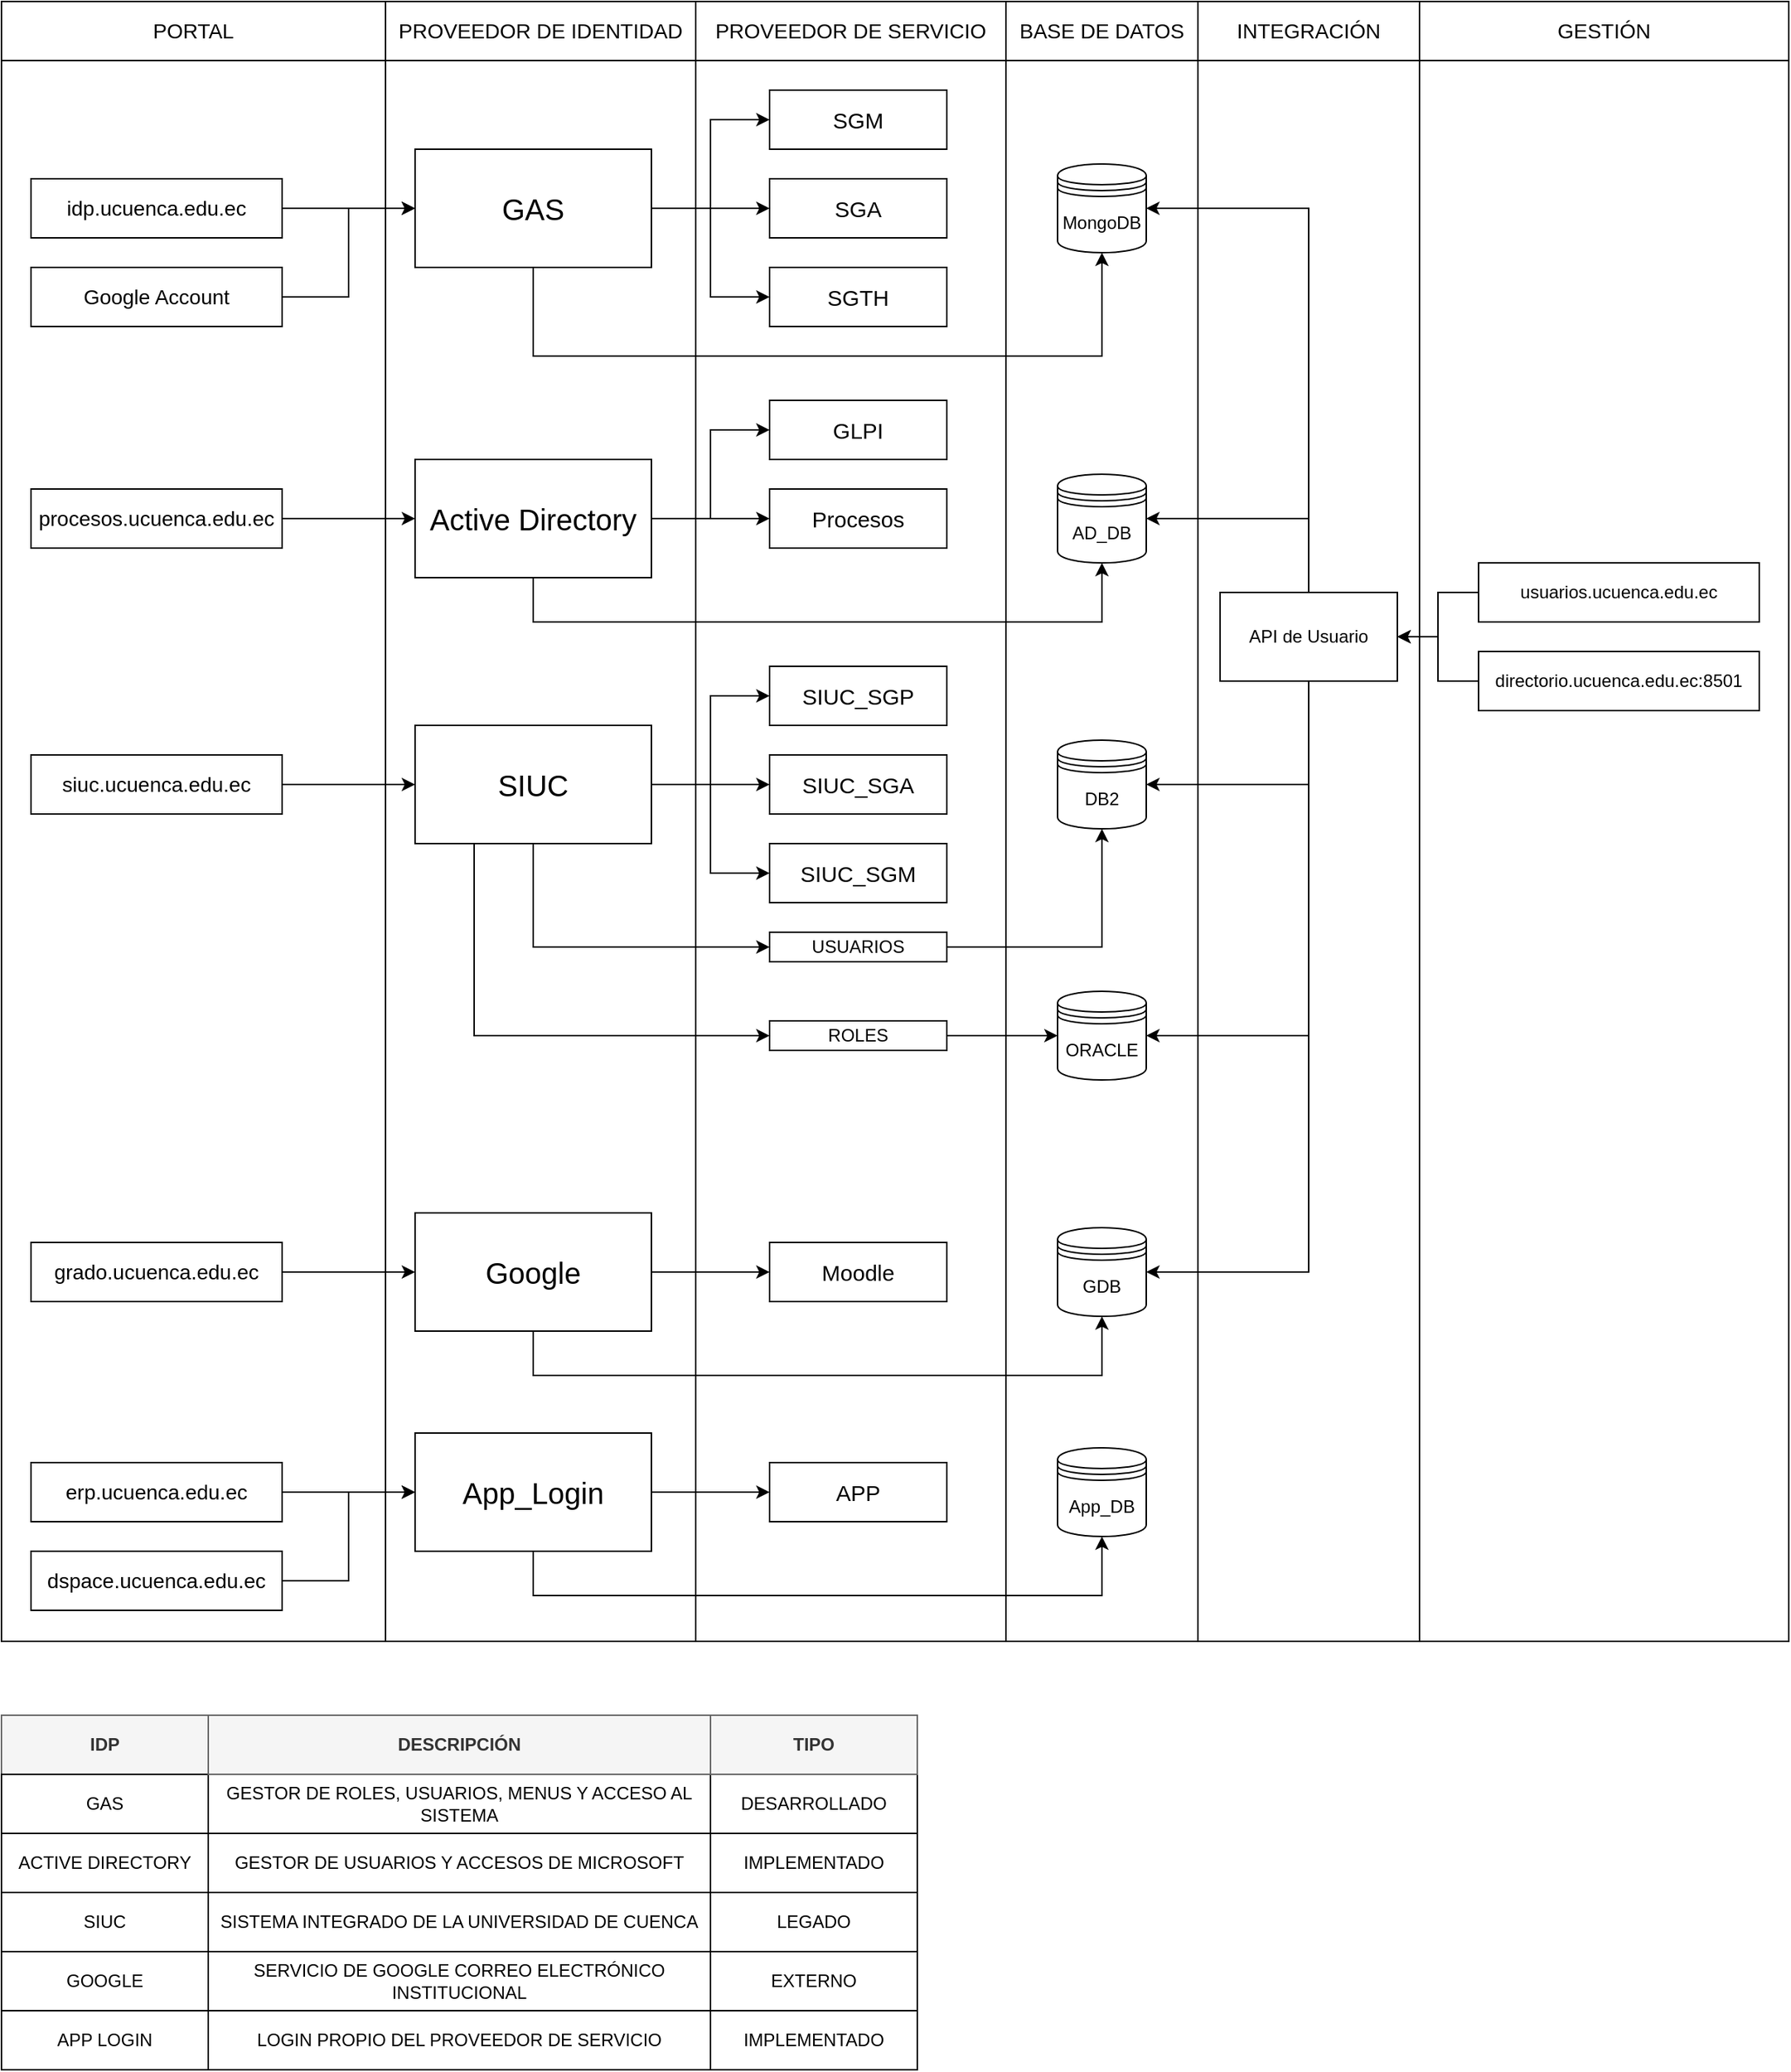 <mxfile version="24.0.6" type="github">
  <diagram name="Página-1" id="aYtTOjOPXWL-JHapWkfF">
    <mxGraphModel dx="1050" dy="562" grid="1" gridSize="10" guides="1" tooltips="1" connect="1" arrows="1" fold="1" page="1" pageScale="1" pageWidth="827" pageHeight="1169" math="0" shadow="0">
      <root>
        <mxCell id="0" />
        <mxCell id="1" parent="0" />
        <mxCell id="zNqXX4XhIxwrUQnyo6Yf-15" value="" style="rounded=0;whiteSpace=wrap;html=1;" vertex="1" parent="1">
          <mxGeometry x="960" y="120" width="250" height="1070" as="geometry" />
        </mxCell>
        <mxCell id="zNqXX4XhIxwrUQnyo6Yf-16" value="GESTIÓN" style="rounded=0;whiteSpace=wrap;html=1;fontSize=14;" vertex="1" parent="1">
          <mxGeometry x="960" y="80" width="250" height="40" as="geometry" />
        </mxCell>
        <mxCell id="yBSICujKQYAB_PKDXEbt-90" value="" style="rounded=0;whiteSpace=wrap;html=1;" parent="1" vertex="1">
          <mxGeometry x="810" y="120" width="150" height="1070" as="geometry" />
        </mxCell>
        <mxCell id="yBSICujKQYAB_PKDXEbt-89" value="" style="rounded=0;whiteSpace=wrap;html=1;" parent="1" vertex="1">
          <mxGeometry x="680" y="120" width="130" height="1070" as="geometry" />
        </mxCell>
        <mxCell id="yBSICujKQYAB_PKDXEbt-88" value="" style="rounded=0;whiteSpace=wrap;html=1;" parent="1" vertex="1">
          <mxGeometry x="470" y="120" width="210" height="1070" as="geometry" />
        </mxCell>
        <mxCell id="yBSICujKQYAB_PKDXEbt-87" value="" style="rounded=0;whiteSpace=wrap;html=1;" parent="1" vertex="1">
          <mxGeometry x="260" y="120" width="210" height="1070" as="geometry" />
        </mxCell>
        <mxCell id="yBSICujKQYAB_PKDXEbt-86" value="" style="rounded=0;whiteSpace=wrap;html=1;" parent="1" vertex="1">
          <mxGeometry y="120" width="260" height="1070" as="geometry" />
        </mxCell>
        <mxCell id="yBSICujKQYAB_PKDXEbt-6" style="edgeStyle=orthogonalEdgeStyle;rounded=0;orthogonalLoop=1;jettySize=auto;html=1;entryX=0;entryY=0.5;entryDx=0;entryDy=0;" parent="1" source="yBSICujKQYAB_PKDXEbt-2" target="yBSICujKQYAB_PKDXEbt-4" edge="1">
          <mxGeometry relative="1" as="geometry" />
        </mxCell>
        <mxCell id="yBSICujKQYAB_PKDXEbt-2" value="idp.ucuenca.edu.ec" style="rounded=0;whiteSpace=wrap;html=1;fontSize=14;" parent="1" vertex="1">
          <mxGeometry x="20" y="200" width="170" height="40" as="geometry" />
        </mxCell>
        <mxCell id="yBSICujKQYAB_PKDXEbt-15" style="edgeStyle=orthogonalEdgeStyle;rounded=0;orthogonalLoop=1;jettySize=auto;html=1;exitX=1;exitY=0.5;exitDx=0;exitDy=0;entryX=0;entryY=0.5;entryDx=0;entryDy=0;" parent="1" source="yBSICujKQYAB_PKDXEbt-4" target="yBSICujKQYAB_PKDXEbt-9" edge="1">
          <mxGeometry relative="1" as="geometry" />
        </mxCell>
        <mxCell id="yBSICujKQYAB_PKDXEbt-17" style="edgeStyle=orthogonalEdgeStyle;rounded=0;orthogonalLoop=1;jettySize=auto;html=1;exitX=1;exitY=0.5;exitDx=0;exitDy=0;entryX=0;entryY=0.5;entryDx=0;entryDy=0;" parent="1" source="yBSICujKQYAB_PKDXEbt-4" target="yBSICujKQYAB_PKDXEbt-10" edge="1">
          <mxGeometry relative="1" as="geometry" />
        </mxCell>
        <mxCell id="yBSICujKQYAB_PKDXEbt-18" style="edgeStyle=orthogonalEdgeStyle;rounded=0;orthogonalLoop=1;jettySize=auto;html=1;exitX=1;exitY=0.5;exitDx=0;exitDy=0;entryX=0;entryY=0.5;entryDx=0;entryDy=0;" parent="1" source="yBSICujKQYAB_PKDXEbt-4" target="yBSICujKQYAB_PKDXEbt-12" edge="1">
          <mxGeometry relative="1" as="geometry" />
        </mxCell>
        <mxCell id="yBSICujKQYAB_PKDXEbt-19" style="edgeStyle=orthogonalEdgeStyle;rounded=0;orthogonalLoop=1;jettySize=auto;html=1;exitX=0.5;exitY=1;exitDx=0;exitDy=0;entryX=0.5;entryY=1;entryDx=0;entryDy=0;" parent="1" source="yBSICujKQYAB_PKDXEbt-4" target="yBSICujKQYAB_PKDXEbt-8" edge="1">
          <mxGeometry relative="1" as="geometry">
            <Array as="points">
              <mxPoint x="360" y="320" />
              <mxPoint x="745" y="320" />
            </Array>
          </mxGeometry>
        </mxCell>
        <mxCell id="yBSICujKQYAB_PKDXEbt-4" value="GAS" style="rounded=0;whiteSpace=wrap;html=1;fontSize=20;" parent="1" vertex="1">
          <mxGeometry x="280" y="180" width="160" height="80" as="geometry" />
        </mxCell>
        <mxCell id="yBSICujKQYAB_PKDXEbt-8" value="MongoDB" style="shape=datastore;whiteSpace=wrap;html=1;" parent="1" vertex="1">
          <mxGeometry x="715" y="190" width="60" height="60" as="geometry" />
        </mxCell>
        <mxCell id="yBSICujKQYAB_PKDXEbt-9" value="SGM" style="rounded=0;whiteSpace=wrap;html=1;fontSize=15;" parent="1" vertex="1">
          <mxGeometry x="520" y="140" width="120" height="40" as="geometry" />
        </mxCell>
        <mxCell id="yBSICujKQYAB_PKDXEbt-10" value="SGA" style="rounded=0;whiteSpace=wrap;html=1;fontSize=15;" parent="1" vertex="1">
          <mxGeometry x="520" y="200" width="120" height="40" as="geometry" />
        </mxCell>
        <mxCell id="yBSICujKQYAB_PKDXEbt-12" value="SGTH" style="rounded=0;whiteSpace=wrap;html=1;fontSize=15;" parent="1" vertex="1">
          <mxGeometry x="520" y="260" width="120" height="40" as="geometry" />
        </mxCell>
        <mxCell id="zNqXX4XhIxwrUQnyo6Yf-23" style="edgeStyle=orthogonalEdgeStyle;rounded=0;orthogonalLoop=1;jettySize=auto;html=1;exitX=1;exitY=0.5;exitDx=0;exitDy=0;entryX=0;entryY=0.5;entryDx=0;entryDy=0;" edge="1" parent="1" source="yBSICujKQYAB_PKDXEbt-21" target="yBSICujKQYAB_PKDXEbt-4">
          <mxGeometry relative="1" as="geometry" />
        </mxCell>
        <mxCell id="yBSICujKQYAB_PKDXEbt-21" value="Google Account" style="rounded=0;whiteSpace=wrap;html=1;fontSize=14;" parent="1" vertex="1">
          <mxGeometry x="20" y="260" width="170" height="40" as="geometry" />
        </mxCell>
        <mxCell id="yBSICujKQYAB_PKDXEbt-25" style="edgeStyle=orthogonalEdgeStyle;rounded=0;orthogonalLoop=1;jettySize=auto;html=1;exitX=1;exitY=0.5;exitDx=0;exitDy=0;entryX=0;entryY=0.5;entryDx=0;entryDy=0;" parent="1" source="yBSICujKQYAB_PKDXEbt-29" target="yBSICujKQYAB_PKDXEbt-31" edge="1">
          <mxGeometry relative="1" as="geometry" />
        </mxCell>
        <mxCell id="yBSICujKQYAB_PKDXEbt-26" style="edgeStyle=orthogonalEdgeStyle;rounded=0;orthogonalLoop=1;jettySize=auto;html=1;exitX=1;exitY=0.5;exitDx=0;exitDy=0;entryX=0;entryY=0.5;entryDx=0;entryDy=0;" parent="1" source="yBSICujKQYAB_PKDXEbt-29" target="yBSICujKQYAB_PKDXEbt-32" edge="1">
          <mxGeometry relative="1" as="geometry" />
        </mxCell>
        <mxCell id="yBSICujKQYAB_PKDXEbt-28" style="edgeStyle=orthogonalEdgeStyle;rounded=0;orthogonalLoop=1;jettySize=auto;html=1;exitX=0.5;exitY=1;exitDx=0;exitDy=0;entryX=0.5;entryY=1;entryDx=0;entryDy=0;" parent="1" source="yBSICujKQYAB_PKDXEbt-29" target="yBSICujKQYAB_PKDXEbt-30" edge="1">
          <mxGeometry relative="1" as="geometry">
            <Array as="points">
              <mxPoint x="360" y="500" />
              <mxPoint x="745" y="500" />
            </Array>
          </mxGeometry>
        </mxCell>
        <mxCell id="yBSICujKQYAB_PKDXEbt-29" value="Active Directory" style="rounded=0;whiteSpace=wrap;html=1;fontSize=20;" parent="1" vertex="1">
          <mxGeometry x="280" y="390" width="160" height="80" as="geometry" />
        </mxCell>
        <mxCell id="yBSICujKQYAB_PKDXEbt-30" value="AD_DB" style="shape=datastore;whiteSpace=wrap;html=1;" parent="1" vertex="1">
          <mxGeometry x="715" y="400" width="60" height="60" as="geometry" />
        </mxCell>
        <mxCell id="yBSICujKQYAB_PKDXEbt-31" value="GLPI" style="rounded=0;whiteSpace=wrap;html=1;fontSize=15;" parent="1" vertex="1">
          <mxGeometry x="520" y="350" width="120" height="40" as="geometry" />
        </mxCell>
        <mxCell id="yBSICujKQYAB_PKDXEbt-32" value="Procesos" style="rounded=0;whiteSpace=wrap;html=1;fontSize=15;" parent="1" vertex="1">
          <mxGeometry x="520" y="410" width="120" height="40" as="geometry" />
        </mxCell>
        <mxCell id="zNqXX4XhIxwrUQnyo6Yf-24" style="edgeStyle=orthogonalEdgeStyle;rounded=0;orthogonalLoop=1;jettySize=auto;html=1;exitX=1;exitY=0.5;exitDx=0;exitDy=0;entryX=0;entryY=0.5;entryDx=0;entryDy=0;" edge="1" parent="1" source="yBSICujKQYAB_PKDXEbt-35" target="yBSICujKQYAB_PKDXEbt-29">
          <mxGeometry relative="1" as="geometry" />
        </mxCell>
        <mxCell id="yBSICujKQYAB_PKDXEbt-35" value="procesos.ucuenca.edu.ec" style="rounded=0;whiteSpace=wrap;html=1;fontSize=14;" parent="1" vertex="1">
          <mxGeometry x="20" y="410" width="170" height="40" as="geometry" />
        </mxCell>
        <mxCell id="yBSICujKQYAB_PKDXEbt-48" style="edgeStyle=orthogonalEdgeStyle;rounded=0;orthogonalLoop=1;jettySize=auto;html=1;entryX=0;entryY=0.5;entryDx=0;entryDy=0;" parent="1" source="yBSICujKQYAB_PKDXEbt-49" target="yBSICujKQYAB_PKDXEbt-54" edge="1">
          <mxGeometry relative="1" as="geometry" />
        </mxCell>
        <mxCell id="yBSICujKQYAB_PKDXEbt-49" value="siuc.ucuenca.edu.ec" style="rounded=0;whiteSpace=wrap;html=1;fontSize=14;" parent="1" vertex="1">
          <mxGeometry x="20" y="590" width="170" height="40" as="geometry" />
        </mxCell>
        <mxCell id="yBSICujKQYAB_PKDXEbt-50" style="edgeStyle=orthogonalEdgeStyle;rounded=0;orthogonalLoop=1;jettySize=auto;html=1;exitX=1;exitY=0.5;exitDx=0;exitDy=0;entryX=0;entryY=0.5;entryDx=0;entryDy=0;" parent="1" source="yBSICujKQYAB_PKDXEbt-54" target="yBSICujKQYAB_PKDXEbt-56" edge="1">
          <mxGeometry relative="1" as="geometry" />
        </mxCell>
        <mxCell id="yBSICujKQYAB_PKDXEbt-51" style="edgeStyle=orthogonalEdgeStyle;rounded=0;orthogonalLoop=1;jettySize=auto;html=1;exitX=1;exitY=0.5;exitDx=0;exitDy=0;entryX=0;entryY=0.5;entryDx=0;entryDy=0;" parent="1" source="yBSICujKQYAB_PKDXEbt-54" target="yBSICujKQYAB_PKDXEbt-57" edge="1">
          <mxGeometry relative="1" as="geometry" />
        </mxCell>
        <mxCell id="yBSICujKQYAB_PKDXEbt-52" style="edgeStyle=orthogonalEdgeStyle;rounded=0;orthogonalLoop=1;jettySize=auto;html=1;exitX=1;exitY=0.5;exitDx=0;exitDy=0;entryX=0;entryY=0.5;entryDx=0;entryDy=0;" parent="1" source="yBSICujKQYAB_PKDXEbt-54" target="yBSICujKQYAB_PKDXEbt-58" edge="1">
          <mxGeometry relative="1" as="geometry" />
        </mxCell>
        <mxCell id="zNqXX4XhIxwrUQnyo6Yf-18" style="edgeStyle=orthogonalEdgeStyle;rounded=0;orthogonalLoop=1;jettySize=auto;html=1;exitX=0.5;exitY=1;exitDx=0;exitDy=0;entryX=0;entryY=0.5;entryDx=0;entryDy=0;" edge="1" parent="1" source="yBSICujKQYAB_PKDXEbt-54" target="zNqXX4XhIxwrUQnyo6Yf-2">
          <mxGeometry relative="1" as="geometry" />
        </mxCell>
        <mxCell id="zNqXX4XhIxwrUQnyo6Yf-20" style="edgeStyle=orthogonalEdgeStyle;rounded=0;orthogonalLoop=1;jettySize=auto;html=1;exitX=0.25;exitY=1;exitDx=0;exitDy=0;entryX=0;entryY=0.5;entryDx=0;entryDy=0;" edge="1" parent="1" source="yBSICujKQYAB_PKDXEbt-54" target="zNqXX4XhIxwrUQnyo6Yf-3">
          <mxGeometry relative="1" as="geometry" />
        </mxCell>
        <mxCell id="yBSICujKQYAB_PKDXEbt-54" value="SIUC" style="rounded=0;whiteSpace=wrap;html=1;fontSize=20;" parent="1" vertex="1">
          <mxGeometry x="280" y="570" width="160" height="80" as="geometry" />
        </mxCell>
        <mxCell id="yBSICujKQYAB_PKDXEbt-55" value="DB2" style="shape=datastore;whiteSpace=wrap;html=1;" parent="1" vertex="1">
          <mxGeometry x="715" y="580" width="60" height="60" as="geometry" />
        </mxCell>
        <mxCell id="yBSICujKQYAB_PKDXEbt-56" value="SIUC_SGP" style="rounded=0;whiteSpace=wrap;html=1;fontSize=15;" parent="1" vertex="1">
          <mxGeometry x="520" y="530" width="120" height="40" as="geometry" />
        </mxCell>
        <mxCell id="yBSICujKQYAB_PKDXEbt-57" value="SIUC_SGA" style="rounded=0;whiteSpace=wrap;html=1;fontSize=15;" parent="1" vertex="1">
          <mxGeometry x="520" y="590" width="120" height="40" as="geometry" />
        </mxCell>
        <mxCell id="yBSICujKQYAB_PKDXEbt-58" value="SIUC_SGM" style="rounded=0;whiteSpace=wrap;html=1;fontSize=15;" parent="1" vertex="1">
          <mxGeometry x="520" y="650" width="120" height="40" as="geometry" />
        </mxCell>
        <mxCell id="yBSICujKQYAB_PKDXEbt-61" style="edgeStyle=orthogonalEdgeStyle;rounded=0;orthogonalLoop=1;jettySize=auto;html=1;entryX=0;entryY=0.5;entryDx=0;entryDy=0;" parent="1" source="yBSICujKQYAB_PKDXEbt-62" target="yBSICujKQYAB_PKDXEbt-66" edge="1">
          <mxGeometry relative="1" as="geometry" />
        </mxCell>
        <mxCell id="yBSICujKQYAB_PKDXEbt-62" value="grado.ucuenca.edu.ec" style="rounded=0;whiteSpace=wrap;html=1;fontSize=14;" parent="1" vertex="1">
          <mxGeometry x="20" y="920" width="170" height="40" as="geometry" />
        </mxCell>
        <mxCell id="yBSICujKQYAB_PKDXEbt-64" style="edgeStyle=orthogonalEdgeStyle;rounded=0;orthogonalLoop=1;jettySize=auto;html=1;exitX=1;exitY=0.5;exitDx=0;exitDy=0;entryX=0;entryY=0.5;entryDx=0;entryDy=0;" parent="1" source="yBSICujKQYAB_PKDXEbt-66" target="yBSICujKQYAB_PKDXEbt-69" edge="1">
          <mxGeometry relative="1" as="geometry" />
        </mxCell>
        <mxCell id="yBSICujKQYAB_PKDXEbt-65" style="edgeStyle=orthogonalEdgeStyle;rounded=0;orthogonalLoop=1;jettySize=auto;html=1;exitX=0.5;exitY=1;exitDx=0;exitDy=0;entryX=0.5;entryY=1;entryDx=0;entryDy=0;" parent="1" source="yBSICujKQYAB_PKDXEbt-66" target="yBSICujKQYAB_PKDXEbt-67" edge="1">
          <mxGeometry relative="1" as="geometry">
            <Array as="points">
              <mxPoint x="360" y="1010" />
              <mxPoint x="745" y="1010" />
            </Array>
          </mxGeometry>
        </mxCell>
        <mxCell id="yBSICujKQYAB_PKDXEbt-66" value="Google" style="rounded=0;whiteSpace=wrap;html=1;fontSize=20;" parent="1" vertex="1">
          <mxGeometry x="280" y="900" width="160" height="80" as="geometry" />
        </mxCell>
        <mxCell id="yBSICujKQYAB_PKDXEbt-67" value="GDB" style="shape=datastore;whiteSpace=wrap;html=1;" parent="1" vertex="1">
          <mxGeometry x="715" y="910" width="60" height="60" as="geometry" />
        </mxCell>
        <mxCell id="yBSICujKQYAB_PKDXEbt-69" value="Moodle" style="rounded=0;whiteSpace=wrap;html=1;fontSize=15;" parent="1" vertex="1">
          <mxGeometry x="520" y="920" width="120" height="40" as="geometry" />
        </mxCell>
        <mxCell id="yBSICujKQYAB_PKDXEbt-77" value="ORACLE" style="shape=datastore;whiteSpace=wrap;html=1;" parent="1" vertex="1">
          <mxGeometry x="715" y="750" width="60" height="60" as="geometry" />
        </mxCell>
        <mxCell id="zNqXX4XhIxwrUQnyo6Yf-4" style="edgeStyle=orthogonalEdgeStyle;rounded=0;orthogonalLoop=1;jettySize=auto;html=1;exitX=0.5;exitY=1;exitDx=0;exitDy=0;entryX=1;entryY=0.5;entryDx=0;entryDy=0;" edge="1" parent="1" source="yBSICujKQYAB_PKDXEbt-81" target="yBSICujKQYAB_PKDXEbt-67">
          <mxGeometry relative="1" as="geometry" />
        </mxCell>
        <mxCell id="zNqXX4XhIxwrUQnyo6Yf-6" style="edgeStyle=orthogonalEdgeStyle;rounded=0;orthogonalLoop=1;jettySize=auto;html=1;exitX=0.5;exitY=1;exitDx=0;exitDy=0;entryX=1;entryY=0.5;entryDx=0;entryDy=0;" edge="1" parent="1" source="yBSICujKQYAB_PKDXEbt-81" target="yBSICujKQYAB_PKDXEbt-77">
          <mxGeometry relative="1" as="geometry" />
        </mxCell>
        <mxCell id="zNqXX4XhIxwrUQnyo6Yf-7" style="edgeStyle=orthogonalEdgeStyle;rounded=0;orthogonalLoop=1;jettySize=auto;html=1;exitX=0.5;exitY=1;exitDx=0;exitDy=0;entryX=1;entryY=0.5;entryDx=0;entryDy=0;" edge="1" parent="1" source="yBSICujKQYAB_PKDXEbt-81" target="yBSICujKQYAB_PKDXEbt-55">
          <mxGeometry relative="1" as="geometry" />
        </mxCell>
        <mxCell id="zNqXX4XhIxwrUQnyo6Yf-8" style="edgeStyle=orthogonalEdgeStyle;rounded=0;orthogonalLoop=1;jettySize=auto;html=1;exitX=0.5;exitY=0;exitDx=0;exitDy=0;entryX=1;entryY=0.5;entryDx=0;entryDy=0;" edge="1" parent="1" source="yBSICujKQYAB_PKDXEbt-81" target="yBSICujKQYAB_PKDXEbt-30">
          <mxGeometry relative="1" as="geometry" />
        </mxCell>
        <mxCell id="zNqXX4XhIxwrUQnyo6Yf-9" style="edgeStyle=orthogonalEdgeStyle;rounded=0;orthogonalLoop=1;jettySize=auto;html=1;exitX=0.5;exitY=0;exitDx=0;exitDy=0;entryX=1;entryY=0.5;entryDx=0;entryDy=0;" edge="1" parent="1" source="yBSICujKQYAB_PKDXEbt-81" target="yBSICujKQYAB_PKDXEbt-8">
          <mxGeometry relative="1" as="geometry" />
        </mxCell>
        <mxCell id="yBSICujKQYAB_PKDXEbt-81" value="API de Usuario" style="rounded=0;whiteSpace=wrap;html=1;" parent="1" vertex="1">
          <mxGeometry x="825" y="480" width="120" height="60" as="geometry" />
        </mxCell>
        <mxCell id="yBSICujKQYAB_PKDXEbt-94" value="PORTAL" style="rounded=0;whiteSpace=wrap;html=1;fontSize=14;" parent="1" vertex="1">
          <mxGeometry y="80" width="260" height="40" as="geometry" />
        </mxCell>
        <mxCell id="yBSICujKQYAB_PKDXEbt-95" value="PROVEEDOR DE IDENTIDAD" style="rounded=0;whiteSpace=wrap;html=1;fontSize=14;" parent="1" vertex="1">
          <mxGeometry x="260" y="80" width="210" height="40" as="geometry" />
        </mxCell>
        <mxCell id="yBSICujKQYAB_PKDXEbt-96" value="PROVEEDOR DE SERVICIO" style="rounded=0;whiteSpace=wrap;html=1;fontSize=14;" parent="1" vertex="1">
          <mxGeometry x="470" y="80" width="210" height="40" as="geometry" />
        </mxCell>
        <mxCell id="yBSICujKQYAB_PKDXEbt-97" value="BASE DE DATOS" style="rounded=0;whiteSpace=wrap;html=1;fontSize=14;" parent="1" vertex="1">
          <mxGeometry x="680" y="80" width="130" height="40" as="geometry" />
        </mxCell>
        <mxCell id="yBSICujKQYAB_PKDXEbt-98" value="INTEGRACIÓN" style="rounded=0;whiteSpace=wrap;html=1;fontSize=14;" parent="1" vertex="1">
          <mxGeometry x="810" y="80" width="150" height="40" as="geometry" />
        </mxCell>
        <mxCell id="yBSICujKQYAB_PKDXEbt-100" style="edgeStyle=orthogonalEdgeStyle;rounded=0;orthogonalLoop=1;jettySize=auto;html=1;entryX=0;entryY=0.5;entryDx=0;entryDy=0;" parent="1" source="yBSICujKQYAB_PKDXEbt-101" target="yBSICujKQYAB_PKDXEbt-104" edge="1">
          <mxGeometry relative="1" as="geometry" />
        </mxCell>
        <mxCell id="yBSICujKQYAB_PKDXEbt-101" value="erp.ucuenca.edu.ec" style="rounded=0;whiteSpace=wrap;html=1;fontSize=14;" parent="1" vertex="1">
          <mxGeometry x="20" y="1069" width="170" height="40" as="geometry" />
        </mxCell>
        <mxCell id="yBSICujKQYAB_PKDXEbt-102" style="edgeStyle=orthogonalEdgeStyle;rounded=0;orthogonalLoop=1;jettySize=auto;html=1;exitX=1;exitY=0.5;exitDx=0;exitDy=0;entryX=0;entryY=0.5;entryDx=0;entryDy=0;" parent="1" source="yBSICujKQYAB_PKDXEbt-104" target="yBSICujKQYAB_PKDXEbt-106" edge="1">
          <mxGeometry relative="1" as="geometry" />
        </mxCell>
        <mxCell id="yBSICujKQYAB_PKDXEbt-103" style="edgeStyle=orthogonalEdgeStyle;rounded=0;orthogonalLoop=1;jettySize=auto;html=1;exitX=0.5;exitY=1;exitDx=0;exitDy=0;entryX=0.5;entryY=1;entryDx=0;entryDy=0;" parent="1" source="yBSICujKQYAB_PKDXEbt-104" target="yBSICujKQYAB_PKDXEbt-105" edge="1">
          <mxGeometry relative="1" as="geometry">
            <Array as="points">
              <mxPoint x="360" y="1159" />
              <mxPoint x="745" y="1159" />
            </Array>
          </mxGeometry>
        </mxCell>
        <mxCell id="yBSICujKQYAB_PKDXEbt-104" value="App_Login" style="rounded=0;whiteSpace=wrap;html=1;fontSize=20;" parent="1" vertex="1">
          <mxGeometry x="280" y="1049" width="160" height="80" as="geometry" />
        </mxCell>
        <mxCell id="yBSICujKQYAB_PKDXEbt-105" value="App_DB" style="shape=datastore;whiteSpace=wrap;html=1;" parent="1" vertex="1">
          <mxGeometry x="715" y="1059" width="60" height="60" as="geometry" />
        </mxCell>
        <mxCell id="yBSICujKQYAB_PKDXEbt-106" value="APP" style="rounded=0;whiteSpace=wrap;html=1;fontSize=15;" parent="1" vertex="1">
          <mxGeometry x="520" y="1069" width="120" height="40" as="geometry" />
        </mxCell>
        <mxCell id="zNqXX4XhIxwrUQnyo6Yf-25" style="edgeStyle=orthogonalEdgeStyle;rounded=0;orthogonalLoop=1;jettySize=auto;html=1;exitX=1;exitY=0.5;exitDx=0;exitDy=0;entryX=0;entryY=0.5;entryDx=0;entryDy=0;" edge="1" parent="1" source="yBSICujKQYAB_PKDXEbt-108" target="yBSICujKQYAB_PKDXEbt-104">
          <mxGeometry relative="1" as="geometry" />
        </mxCell>
        <mxCell id="yBSICujKQYAB_PKDXEbt-108" value="dspace.ucuenca.edu.ec" style="rounded=0;whiteSpace=wrap;html=1;fontSize=14;" parent="1" vertex="1">
          <mxGeometry x="20" y="1129" width="170" height="40" as="geometry" />
        </mxCell>
        <mxCell id="zNqXX4XhIxwrUQnyo6Yf-19" style="edgeStyle=orthogonalEdgeStyle;rounded=0;orthogonalLoop=1;jettySize=auto;html=1;exitX=1;exitY=0.5;exitDx=0;exitDy=0;entryX=0.5;entryY=1;entryDx=0;entryDy=0;" edge="1" parent="1" source="zNqXX4XhIxwrUQnyo6Yf-2" target="yBSICujKQYAB_PKDXEbt-55">
          <mxGeometry relative="1" as="geometry" />
        </mxCell>
        <mxCell id="zNqXX4XhIxwrUQnyo6Yf-2" value="USUARIOS" style="rounded=0;whiteSpace=wrap;html=1;" vertex="1" parent="1">
          <mxGeometry x="520" y="710" width="120" height="20" as="geometry" />
        </mxCell>
        <mxCell id="zNqXX4XhIxwrUQnyo6Yf-21" style="edgeStyle=orthogonalEdgeStyle;rounded=0;orthogonalLoop=1;jettySize=auto;html=1;exitX=1;exitY=0.5;exitDx=0;exitDy=0;entryX=0;entryY=0.5;entryDx=0;entryDy=0;" edge="1" parent="1" source="zNqXX4XhIxwrUQnyo6Yf-3" target="yBSICujKQYAB_PKDXEbt-77">
          <mxGeometry relative="1" as="geometry" />
        </mxCell>
        <mxCell id="zNqXX4XhIxwrUQnyo6Yf-3" value="ROLES" style="rounded=0;whiteSpace=wrap;html=1;" vertex="1" parent="1">
          <mxGeometry x="520" y="770" width="120" height="20" as="geometry" />
        </mxCell>
        <mxCell id="zNqXX4XhIxwrUQnyo6Yf-14" style="edgeStyle=orthogonalEdgeStyle;rounded=0;orthogonalLoop=1;jettySize=auto;html=1;exitX=0;exitY=0.5;exitDx=0;exitDy=0;entryX=1;entryY=0.5;entryDx=0;entryDy=0;" edge="1" parent="1" source="zNqXX4XhIxwrUQnyo6Yf-10" target="yBSICujKQYAB_PKDXEbt-81">
          <mxGeometry relative="1" as="geometry" />
        </mxCell>
        <mxCell id="zNqXX4XhIxwrUQnyo6Yf-10" value="usuarios.ucuenca.edu.ec" style="rounded=0;whiteSpace=wrap;html=1;fontSize=12;" vertex="1" parent="1">
          <mxGeometry x="1000" y="460" width="190" height="40" as="geometry" />
        </mxCell>
        <mxCell id="zNqXX4XhIxwrUQnyo6Yf-12" style="edgeStyle=orthogonalEdgeStyle;rounded=0;orthogonalLoop=1;jettySize=auto;html=1;exitX=0;exitY=0.5;exitDx=0;exitDy=0;entryX=1;entryY=0.5;entryDx=0;entryDy=0;" edge="1" parent="1" source="zNqXX4XhIxwrUQnyo6Yf-11" target="yBSICujKQYAB_PKDXEbt-81">
          <mxGeometry relative="1" as="geometry" />
        </mxCell>
        <mxCell id="zNqXX4XhIxwrUQnyo6Yf-11" value="directorio.ucuenca.edu.ec:8501" style="rounded=0;whiteSpace=wrap;html=1;fontSize=12;" vertex="1" parent="1">
          <mxGeometry x="1000" y="520" width="190" height="40" as="geometry" />
        </mxCell>
        <mxCell id="zNqXX4XhIxwrUQnyo6Yf-26" value="IDP" style="rounded=0;whiteSpace=wrap;html=1;fillColor=#f5f5f5;strokeColor=#666666;fontColor=#333333;fontStyle=1" vertex="1" parent="1">
          <mxGeometry y="1240" width="140" height="40" as="geometry" />
        </mxCell>
        <mxCell id="zNqXX4XhIxwrUQnyo6Yf-27" value="GAS" style="rounded=0;whiteSpace=wrap;html=1;" vertex="1" parent="1">
          <mxGeometry y="1280" width="140" height="40" as="geometry" />
        </mxCell>
        <mxCell id="zNqXX4XhIxwrUQnyo6Yf-28" value="ACTIVE DIRECTORY" style="rounded=0;whiteSpace=wrap;html=1;" vertex="1" parent="1">
          <mxGeometry y="1320" width="140" height="40" as="geometry" />
        </mxCell>
        <mxCell id="zNqXX4XhIxwrUQnyo6Yf-29" value="SIUC" style="rounded=0;whiteSpace=wrap;html=1;" vertex="1" parent="1">
          <mxGeometry y="1360" width="140" height="40" as="geometry" />
        </mxCell>
        <mxCell id="zNqXX4XhIxwrUQnyo6Yf-30" value="GOOGLE" style="rounded=0;whiteSpace=wrap;html=1;" vertex="1" parent="1">
          <mxGeometry y="1400" width="140" height="40" as="geometry" />
        </mxCell>
        <mxCell id="zNqXX4XhIxwrUQnyo6Yf-31" value="APP LOGIN" style="rounded=0;whiteSpace=wrap;html=1;" vertex="1" parent="1">
          <mxGeometry y="1440" width="140" height="40" as="geometry" />
        </mxCell>
        <mxCell id="zNqXX4XhIxwrUQnyo6Yf-32" value="GESTOR DE ROLES, USUARIOS, MENUS Y ACCESO AL SISTEMA" style="rounded=0;whiteSpace=wrap;html=1;" vertex="1" parent="1">
          <mxGeometry x="140" y="1280" width="340" height="40" as="geometry" />
        </mxCell>
        <mxCell id="zNqXX4XhIxwrUQnyo6Yf-33" value="DESARROLLADO" style="rounded=0;whiteSpace=wrap;html=1;" vertex="1" parent="1">
          <mxGeometry x="480" y="1280" width="140" height="40" as="geometry" />
        </mxCell>
        <mxCell id="zNqXX4XhIxwrUQnyo6Yf-34" value="GESTOR DE USUARIOS Y ACCESOS DE MICROSOFT" style="rounded=0;whiteSpace=wrap;html=1;" vertex="1" parent="1">
          <mxGeometry x="140" y="1320" width="340" height="40" as="geometry" />
        </mxCell>
        <mxCell id="zNqXX4XhIxwrUQnyo6Yf-35" value="IMPLEMENTADO" style="rounded=0;whiteSpace=wrap;html=1;" vertex="1" parent="1">
          <mxGeometry x="480" y="1320" width="140" height="40" as="geometry" />
        </mxCell>
        <mxCell id="zNqXX4XhIxwrUQnyo6Yf-36" value="SISTEMA INTEGRADO DE LA UNIVERSIDAD DE CUENCA" style="rounded=0;whiteSpace=wrap;html=1;" vertex="1" parent="1">
          <mxGeometry x="140" y="1360" width="340" height="40" as="geometry" />
        </mxCell>
        <mxCell id="zNqXX4XhIxwrUQnyo6Yf-37" value="LEGADO" style="rounded=0;whiteSpace=wrap;html=1;" vertex="1" parent="1">
          <mxGeometry x="480" y="1360" width="140" height="40" as="geometry" />
        </mxCell>
        <mxCell id="zNqXX4XhIxwrUQnyo6Yf-38" value="SERVICIO DE GOOGLE CORREO ELECTRÓNICO INSTITUCIONAL" style="rounded=0;whiteSpace=wrap;html=1;" vertex="1" parent="1">
          <mxGeometry x="140" y="1400" width="340" height="40" as="geometry" />
        </mxCell>
        <mxCell id="zNqXX4XhIxwrUQnyo6Yf-39" value="EXTERNO" style="rounded=0;whiteSpace=wrap;html=1;" vertex="1" parent="1">
          <mxGeometry x="480" y="1400" width="140" height="40" as="geometry" />
        </mxCell>
        <mxCell id="zNqXX4XhIxwrUQnyo6Yf-40" value="LOGIN PROPIO DEL PROVEEDOR DE SERVICIO" style="rounded=0;whiteSpace=wrap;html=1;" vertex="1" parent="1">
          <mxGeometry x="140" y="1440" width="340" height="40" as="geometry" />
        </mxCell>
        <mxCell id="zNqXX4XhIxwrUQnyo6Yf-41" value="IMPLEMENTADO" style="rounded=0;whiteSpace=wrap;html=1;" vertex="1" parent="1">
          <mxGeometry x="480" y="1440" width="140" height="40" as="geometry" />
        </mxCell>
        <mxCell id="zNqXX4XhIxwrUQnyo6Yf-42" value="DESCRIPCIÓN" style="rounded=0;whiteSpace=wrap;html=1;fillColor=#f5f5f5;fontColor=#333333;strokeColor=#666666;fontStyle=1" vertex="1" parent="1">
          <mxGeometry x="140" y="1240" width="340" height="40" as="geometry" />
        </mxCell>
        <mxCell id="zNqXX4XhIxwrUQnyo6Yf-43" value="TIPO" style="rounded=0;whiteSpace=wrap;html=1;fillColor=#f5f5f5;fontColor=#333333;strokeColor=#666666;fontStyle=1" vertex="1" parent="1">
          <mxGeometry x="480" y="1240" width="140" height="40" as="geometry" />
        </mxCell>
      </root>
    </mxGraphModel>
  </diagram>
</mxfile>

